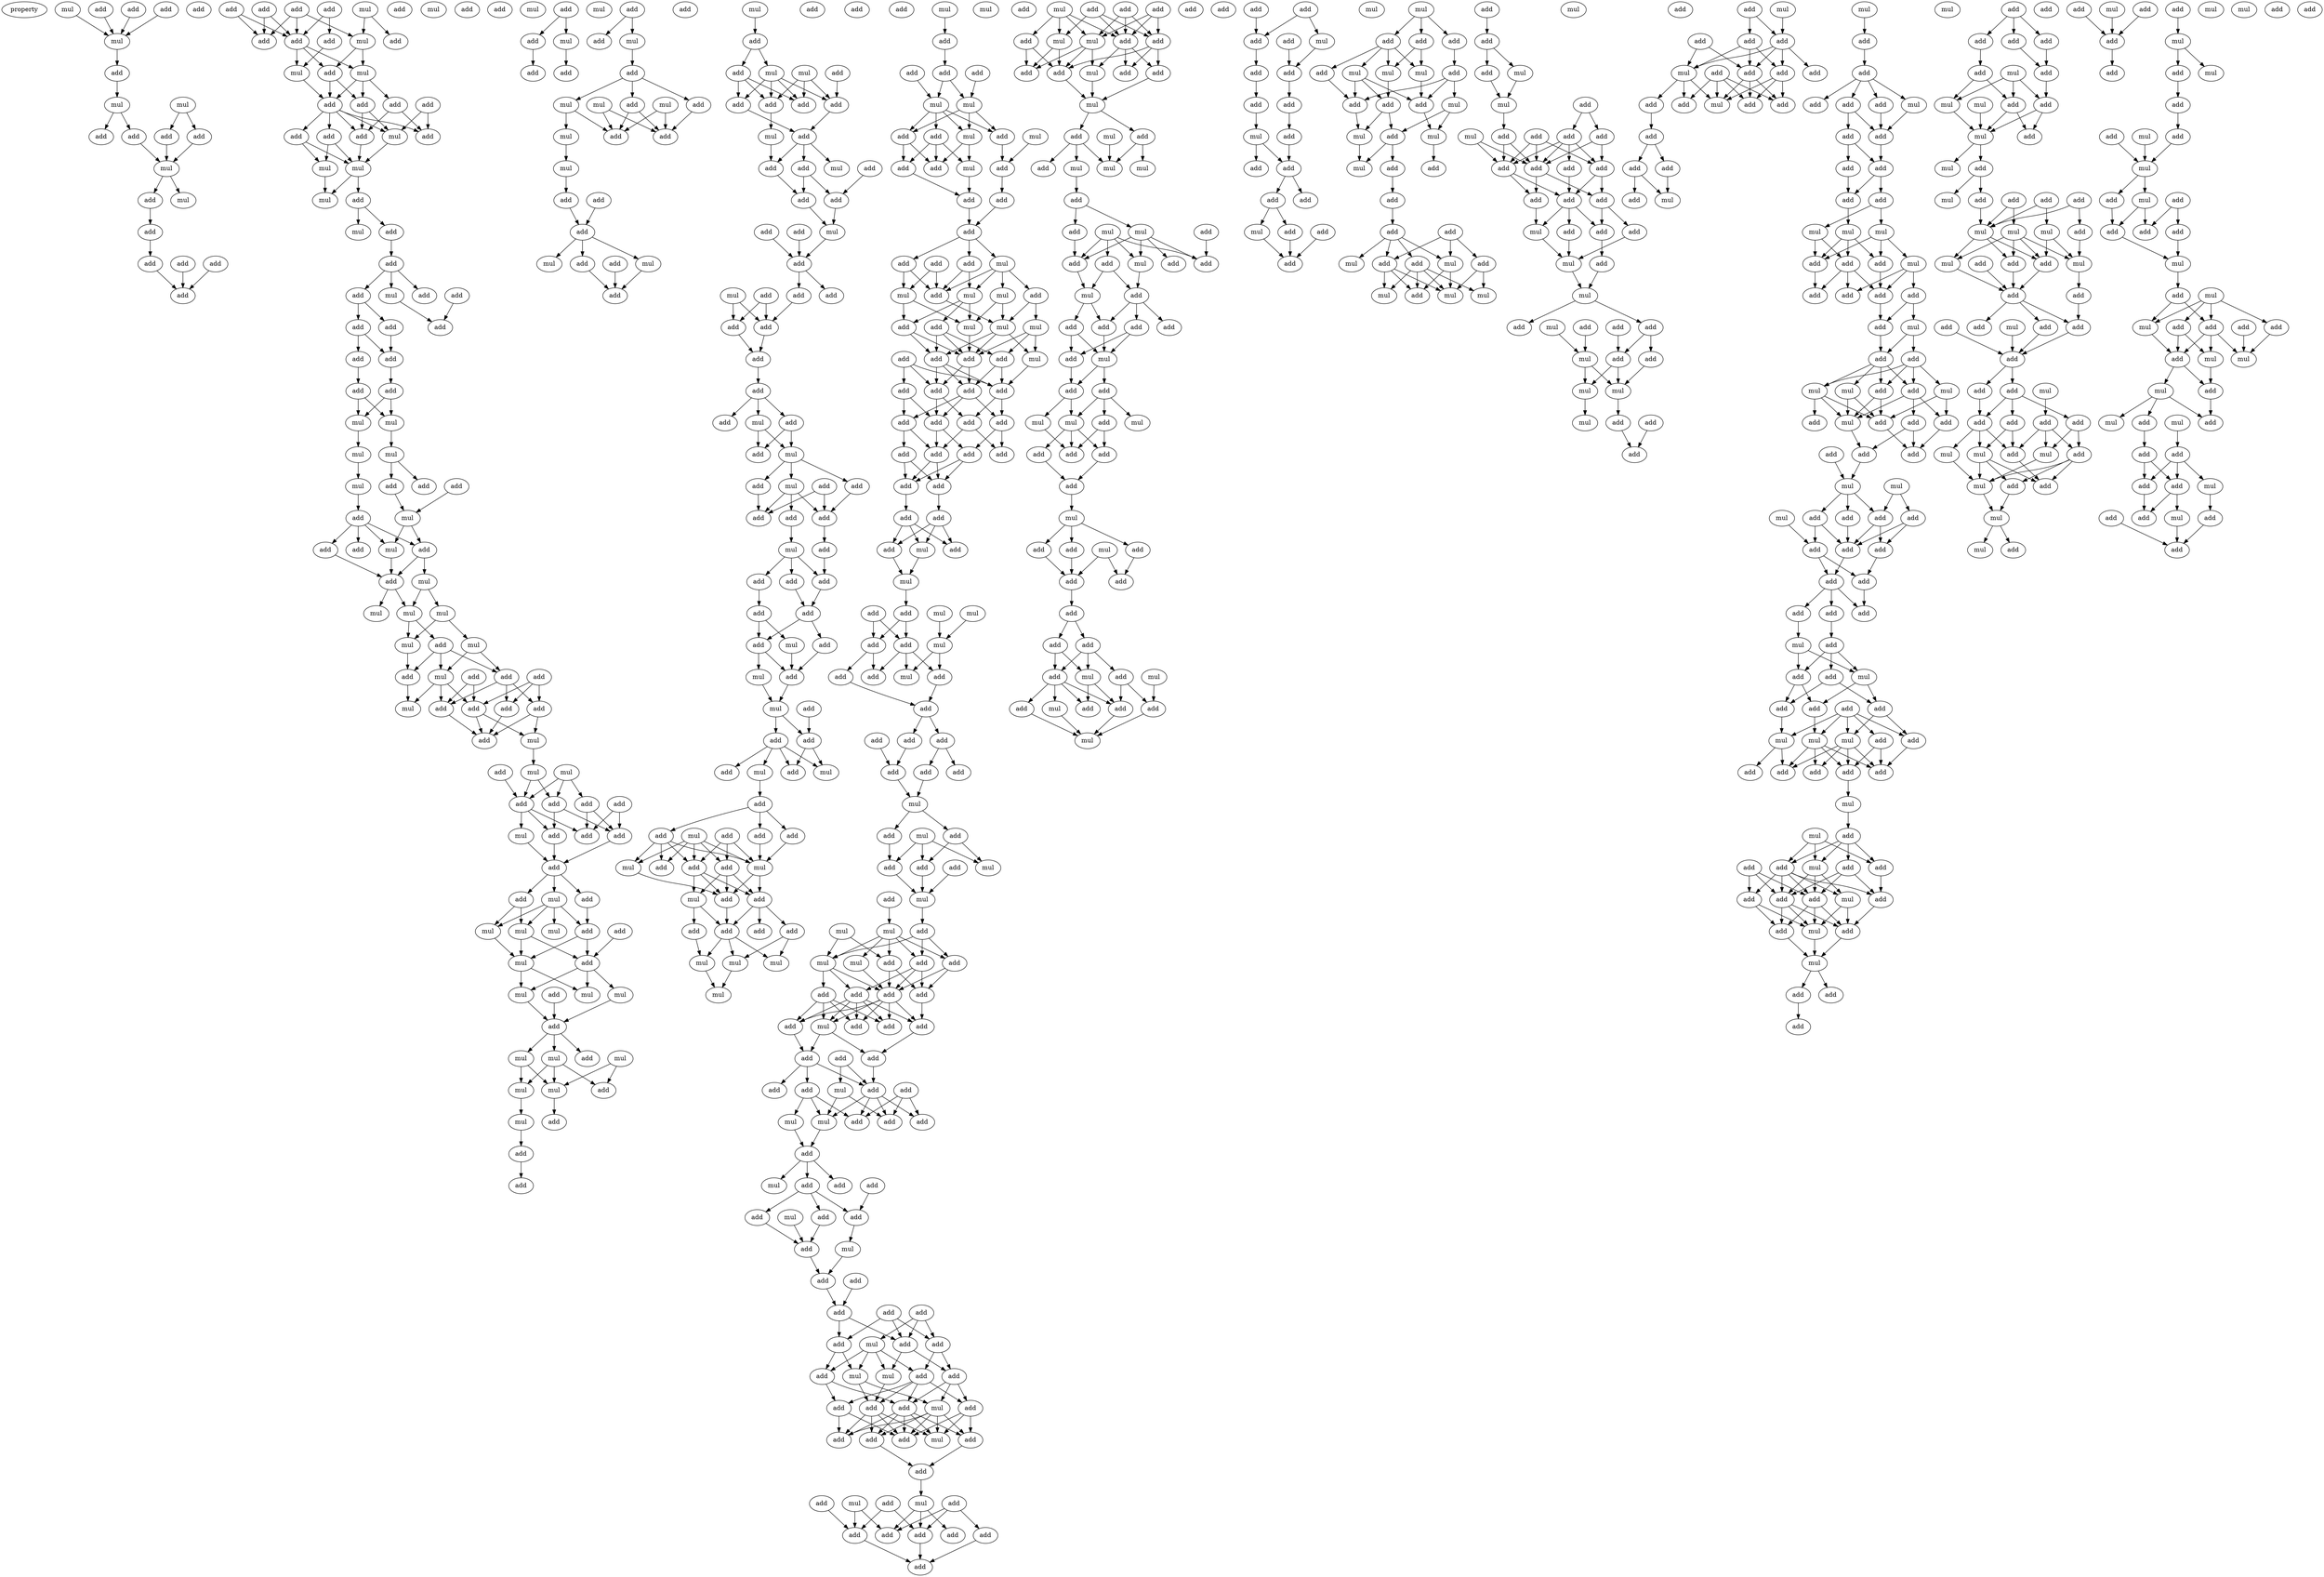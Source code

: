 digraph {
    node [fontcolor=black]
    property [mul=2,lf=1.2]
    0 [ label = mul ];
    1 [ label = add ];
    2 [ label = add ];
    3 [ label = add ];
    4 [ label = add ];
    5 [ label = mul ];
    6 [ label = add ];
    7 [ label = mul ];
    8 [ label = mul ];
    9 [ label = add ];
    10 [ label = add ];
    11 [ label = add ];
    12 [ label = add ];
    13 [ label = mul ];
    14 [ label = add ];
    15 [ label = mul ];
    16 [ label = add ];
    17 [ label = add ];
    18 [ label = add ];
    19 [ label = add ];
    20 [ label = add ];
    21 [ label = add ];
    22 [ label = add ];
    23 [ label = mul ];
    24 [ label = add ];
    25 [ label = add ];
    26 [ label = add ];
    27 [ label = add ];
    28 [ label = add ];
    29 [ label = mul ];
    30 [ label = add ];
    31 [ label = add ];
    32 [ label = mul ];
    33 [ label = mul ];
    34 [ label = add ];
    35 [ label = add ];
    36 [ label = add ];
    37 [ label = add ];
    38 [ label = add ];
    39 [ label = add ];
    40 [ label = add ];
    41 [ label = add ];
    42 [ label = mul ];
    43 [ label = mul ];
    44 [ label = mul ];
    45 [ label = add ];
    46 [ label = mul ];
    47 [ label = mul ];
    48 [ label = add ];
    49 [ label = add ];
    50 [ label = add ];
    51 [ label = add ];
    52 [ label = add ];
    53 [ label = add ];
    54 [ label = mul ];
    55 [ label = add ];
    56 [ label = add ];
    57 [ label = add ];
    58 [ label = mul ];
    59 [ label = add ];
    60 [ label = add ];
    61 [ label = add ];
    62 [ label = add ];
    63 [ label = mul ];
    64 [ label = mul ];
    65 [ label = add ];
    66 [ label = mul ];
    67 [ label = mul ];
    68 [ label = add ];
    69 [ label = mul ];
    70 [ label = add ];
    71 [ label = add ];
    72 [ label = mul ];
    73 [ label = add ];
    74 [ label = add ];
    75 [ label = mul ];
    76 [ label = add ];
    77 [ label = add ];
    78 [ label = mul ];
    79 [ label = add ];
    80 [ label = mul ];
    81 [ label = mul ];
    82 [ label = mul ];
    83 [ label = mul ];
    84 [ label = add ];
    85 [ label = mul ];
    86 [ label = mul ];
    87 [ label = add ];
    88 [ label = add ];
    89 [ label = add ];
    90 [ label = add ];
    91 [ label = add ];
    92 [ label = add ];
    93 [ label = add ];
    94 [ label = mul ];
    95 [ label = add ];
    96 [ label = add ];
    97 [ label = mul ];
    98 [ label = mul ];
    99 [ label = add ];
    100 [ label = mul ];
    101 [ label = add ];
    102 [ label = add ];
    103 [ label = add ];
    104 [ label = add ];
    105 [ label = add ];
    106 [ label = add ];
    107 [ label = mul ];
    108 [ label = add ];
    109 [ label = add ];
    110 [ label = mul ];
    111 [ label = add ];
    112 [ label = add ];
    113 [ label = add ];
    114 [ label = add ];
    115 [ label = mul ];
    116 [ label = mul ];
    117 [ label = mul ];
    118 [ label = add ];
    119 [ label = mul ];
    120 [ label = mul ];
    121 [ label = add ];
    122 [ label = mul ];
    123 [ label = mul ];
    124 [ label = add ];
    125 [ label = add ];
    126 [ label = mul ];
    127 [ label = add ];
    128 [ label = mul ];
    129 [ label = mul ];
    130 [ label = mul ];
    131 [ label = mul ];
    132 [ label = add ];
    133 [ label = mul ];
    134 [ label = add ];
    135 [ label = mul ];
    136 [ label = add ];
    137 [ label = add ];
    138 [ label = add ];
    139 [ label = add ];
    140 [ label = mul ];
    141 [ label = mul ];
    142 [ label = add ];
    143 [ label = add ];
    144 [ label = add ];
    145 [ label = add ];
    146 [ label = mul ];
    147 [ label = add ];
    148 [ label = mul ];
    149 [ label = mul ];
    150 [ label = add ];
    151 [ label = mul ];
    152 [ label = add ];
    153 [ label = mul ];
    154 [ label = add ];
    155 [ label = add ];
    156 [ label = mul ];
    157 [ label = add ];
    158 [ label = add ];
    159 [ label = add ];
    160 [ label = add ];
    161 [ label = mul ];
    162 [ label = add ];
    163 [ label = add ];
    164 [ label = mul ];
    165 [ label = add ];
    166 [ label = mul ];
    167 [ label = add ];
    168 [ label = mul ];
    169 [ label = add ];
    170 [ label = mul ];
    171 [ label = add ];
    172 [ label = add ];
    173 [ label = add ];
    174 [ label = add ];
    175 [ label = add ];
    176 [ label = add ];
    177 [ label = mul ];
    178 [ label = add ];
    179 [ label = mul ];
    180 [ label = add ];
    181 [ label = add ];
    182 [ label = add ];
    183 [ label = add ];
    184 [ label = add ];
    185 [ label = add ];
    186 [ label = add ];
    187 [ label = mul ];
    188 [ label = add ];
    189 [ label = add ];
    190 [ label = mul ];
    191 [ label = add ];
    192 [ label = add ];
    193 [ label = add ];
    194 [ label = add ];
    195 [ label = add ];
    196 [ label = add ];
    197 [ label = add ];
    198 [ label = mul ];
    199 [ label = add ];
    200 [ label = add ];
    201 [ label = mul ];
    202 [ label = add ];
    203 [ label = mul ];
    204 [ label = add ];
    205 [ label = add ];
    206 [ label = add ];
    207 [ label = add ];
    208 [ label = add ];
    209 [ label = mul ];
    210 [ label = add ];
    211 [ label = add ];
    212 [ label = add ];
    213 [ label = add ];
    214 [ label = add ];
    215 [ label = add ];
    216 [ label = add ];
    217 [ label = add ];
    218 [ label = mul ];
    219 [ label = add ];
    220 [ label = mul ];
    221 [ label = mul ];
    222 [ label = add ];
    223 [ label = add ];
    224 [ label = add ];
    225 [ label = add ];
    226 [ label = add ];
    227 [ label = mul ];
    228 [ label = add ];
    229 [ label = mul ];
    230 [ label = add ];
    231 [ label = add ];
    232 [ label = add ];
    233 [ label = add ];
    234 [ label = add ];
    235 [ label = mul ];
    236 [ label = add ];
    237 [ label = add ];
    238 [ label = add ];
    239 [ label = mul ];
    240 [ label = mul ];
    241 [ label = add ];
    242 [ label = add ];
    243 [ label = mul ];
    244 [ label = add ];
    245 [ label = add ];
    246 [ label = add ];
    247 [ label = add ];
    248 [ label = mul ];
    249 [ label = mul ];
    250 [ label = mul ];
    251 [ label = add ];
    252 [ label = mul ];
    253 [ label = mul ];
    254 [ label = mul ];
    255 [ label = add ];
    256 [ label = add ];
    257 [ label = add ];
    258 [ label = add ];
    259 [ label = mul ];
    260 [ label = mul ];
    261 [ label = mul ];
    262 [ label = add ];
    263 [ label = add ];
    264 [ label = add ];
    265 [ label = mul ];
    266 [ label = add ];
    267 [ label = add ];
    268 [ label = add ];
    269 [ label = mul ];
    270 [ label = add ];
    271 [ label = add ];
    272 [ label = add ];
    273 [ label = add ];
    274 [ label = add ];
    275 [ label = mul ];
    276 [ label = add ];
    277 [ label = mul ];
    278 [ label = mul ];
    279 [ label = add ];
    280 [ label = add ];
    281 [ label = mul ];
    282 [ label = mul ];
    283 [ label = add ];
    284 [ label = add ];
    285 [ label = mul ];
    286 [ label = mul ];
    287 [ label = mul ];
    288 [ label = add ];
    289 [ label = add ];
    290 [ label = add ];
    291 [ label = add ];
    292 [ label = add ];
    293 [ label = add ];
    294 [ label = add ];
    295 [ label = add ];
    296 [ label = add ];
    297 [ label = add ];
    298 [ label = add ];
    299 [ label = add ];
    300 [ label = add ];
    301 [ label = add ];
    302 [ label = add ];
    303 [ label = add ];
    304 [ label = add ];
    305 [ label = add ];
    306 [ label = add ];
    307 [ label = add ];
    308 [ label = add ];
    309 [ label = mul ];
    310 [ label = add ];
    311 [ label = mul ];
    312 [ label = add ];
    313 [ label = add ];
    314 [ label = mul ];
    315 [ label = mul ];
    316 [ label = add ];
    317 [ label = mul ];
    318 [ label = add ];
    319 [ label = mul ];
    320 [ label = add ];
    321 [ label = add ];
    322 [ label = add ];
    323 [ label = add ];
    324 [ label = add ];
    325 [ label = add ];
    326 [ label = add ];
    327 [ label = add ];
    328 [ label = add ];
    329 [ label = add ];
    330 [ label = add ];
    331 [ label = mul ];
    332 [ label = add ];
    333 [ label = mul ];
    334 [ label = add ];
    335 [ label = add ];
    336 [ label = add ];
    337 [ label = add ];
    338 [ label = mul ];
    339 [ label = mul ];
    340 [ label = add ];
    341 [ label = mul ];
    342 [ label = add ];
    343 [ label = mul ];
    344 [ label = mul ];
    345 [ label = add ];
    346 [ label = add ];
    347 [ label = mul ];
    348 [ label = add ];
    349 [ label = add ];
    350 [ label = add ];
    351 [ label = add ];
    352 [ label = add ];
    353 [ label = add ];
    354 [ label = add ];
    355 [ label = add ];
    356 [ label = add ];
    357 [ label = mul ];
    358 [ label = add ];
    359 [ label = add ];
    360 [ label = add ];
    361 [ label = add ];
    362 [ label = add ];
    363 [ label = mul ];
    364 [ label = add ];
    365 [ label = add ];
    366 [ label = mul ];
    367 [ label = mul ];
    368 [ label = add ];
    369 [ label = add ];
    370 [ label = add ];
    371 [ label = add ];
    372 [ label = add ];
    373 [ label = mul ];
    374 [ label = add ];
    375 [ label = add ];
    376 [ label = add ];
    377 [ label = add ];
    378 [ label = mul ];
    379 [ label = add ];
    380 [ label = add ];
    381 [ label = mul ];
    382 [ label = add ];
    383 [ label = add ];
    384 [ label = add ];
    385 [ label = add ];
    386 [ label = add ];
    387 [ label = add ];
    388 [ label = mul ];
    389 [ label = add ];
    390 [ label = add ];
    391 [ label = add ];
    392 [ label = mul ];
    393 [ label = add ];
    394 [ label = mul ];
    395 [ label = add ];
    396 [ label = add ];
    397 [ label = add ];
    398 [ label = mul ];
    399 [ label = add ];
    400 [ label = add ];
    401 [ label = add ];
    402 [ label = add ];
    403 [ label = add ];
    404 [ label = add ];
    405 [ label = mul ];
    406 [ label = add ];
    407 [ label = add ];
    408 [ label = mul ];
    409 [ label = mul ];
    410 [ label = add ];
    411 [ label = add ];
    412 [ label = add ];
    413 [ label = add ];
    414 [ label = add ];
    415 [ label = add ];
    416 [ label = add ];
    417 [ label = add ];
    418 [ label = add ];
    419 [ label = add ];
    420 [ label = mul ];
    421 [ label = add ];
    422 [ label = add ];
    423 [ label = mul ];
    424 [ label = add ];
    425 [ label = add ];
    426 [ label = mul ];
    427 [ label = add ];
    428 [ label = mul ];
    429 [ label = add ];
    430 [ label = add ];
    431 [ label = add ];
    432 [ label = mul ];
    433 [ label = add ];
    434 [ label = mul ];
    435 [ label = add ];
    436 [ label = mul ];
    437 [ label = mul ];
    438 [ label = add ];
    439 [ label = mul ];
    440 [ label = add ];
    441 [ label = add ];
    442 [ label = mul ];
    443 [ label = add ];
    444 [ label = mul ];
    445 [ label = add ];
    446 [ label = add ];
    447 [ label = add ];
    448 [ label = add ];
    449 [ label = add ];
    450 [ label = mul ];
    451 [ label = mul ];
    452 [ label = add ];
    453 [ label = add ];
    454 [ label = add ];
    455 [ label = add ];
    456 [ label = add ];
    457 [ label = mul ];
    458 [ label = add ];
    459 [ label = add ];
    460 [ label = add ];
    461 [ label = mul ];
    462 [ label = mul ];
    463 [ label = add ];
    464 [ label = mul ];
    465 [ label = add ];
    466 [ label = add ];
    467 [ label = add ];
    468 [ label = add ];
    469 [ label = mul ];
    470 [ label = mul ];
    471 [ label = add ];
    472 [ label = add ];
    473 [ label = add ];
    474 [ label = add ];
    475 [ label = add ];
    476 [ label = add ];
    477 [ label = add ];
    478 [ label = add ];
    479 [ label = add ];
    480 [ label = mul ];
    481 [ label = add ];
    482 [ label = mul ];
    483 [ label = add ];
    484 [ label = add ];
    485 [ label = add ];
    486 [ label = add ];
    487 [ label = add ];
    488 [ label = mul ];
    489 [ label = mul ];
    490 [ label = add ];
    491 [ label = add ];
    492 [ label = add ];
    493 [ label = mul ];
    494 [ label = add ];
    495 [ label = mul ];
    496 [ label = add ];
    497 [ label = add ];
    498 [ label = add ];
    499 [ label = add ];
    500 [ label = add ];
    501 [ label = mul ];
    502 [ label = add ];
    503 [ label = add ];
    504 [ label = add ];
    505 [ label = add ];
    506 [ label = mul ];
    507 [ label = add ];
    508 [ label = add ];
    509 [ label = add ];
    510 [ label = mul ];
    511 [ label = add ];
    512 [ label = add ];
    513 [ label = add ];
    514 [ label = mul ];
    515 [ label = add ];
    516 [ label = add ];
    517 [ label = mul ];
    518 [ label = mul ];
    519 [ label = add ];
    520 [ label = add ];
    521 [ label = mul ];
    522 [ label = add ];
    523 [ label = mul ];
    524 [ label = add ];
    525 [ label = mul ];
    526 [ label = add ];
    527 [ label = add ];
    528 [ label = mul ];
    529 [ label = add ];
    530 [ label = add ];
    531 [ label = add ];
    532 [ label = mul ];
    533 [ label = add ];
    534 [ label = add ];
    535 [ label = mul ];
    536 [ label = add ];
    537 [ label = mul ];
    538 [ label = add ];
    539 [ label = mul ];
    540 [ label = mul ];
    541 [ label = add ];
    542 [ label = add ];
    543 [ label = add ];
    544 [ label = mul ];
    545 [ label = add ];
    546 [ label = mul ];
    547 [ label = add ];
    548 [ label = mul ];
    549 [ label = add ];
    550 [ label = add ];
    551 [ label = add ];
    552 [ label = add ];
    553 [ label = add ];
    554 [ label = add ];
    555 [ label = add ];
    556 [ label = add ];
    557 [ label = add ];
    558 [ label = add ];
    559 [ label = mul ];
    560 [ label = mul ];
    561 [ label = add ];
    562 [ label = add ];
    563 [ label = add ];
    564 [ label = mul ];
    565 [ label = add ];
    566 [ label = mul ];
    567 [ label = mul ];
    568 [ label = add ];
    569 [ label = add ];
    570 [ label = add ];
    571 [ label = add ];
    572 [ label = add ];
    573 [ label = add ];
    574 [ label = mul ];
    575 [ label = add ];
    576 [ label = mul ];
    577 [ label = mul ];
    578 [ label = mul ];
    579 [ label = add ];
    580 [ label = add ];
    581 [ label = add ];
    582 [ label = mul ];
    583 [ label = add ];
    584 [ label = add ];
    585 [ label = add ];
    586 [ label = add ];
    587 [ label = add ];
    588 [ label = add ];
    589 [ label = mul ];
    590 [ label = add ];
    591 [ label = add ];
    592 [ label = mul ];
    593 [ label = add ];
    594 [ label = add ];
    595 [ label = add ];
    596 [ label = add ];
    597 [ label = add ];
    598 [ label = add ];
    599 [ label = add ];
    600 [ label = add ];
    601 [ label = mul ];
    602 [ label = mul ];
    603 [ label = mul ];
    604 [ label = add ];
    605 [ label = add ];
    606 [ label = add ];
    607 [ label = add ];
    608 [ label = add ];
    609 [ label = mul ];
    610 [ label = add ];
    611 [ label = add ];
    612 [ label = add ];
    613 [ label = add ];
    614 [ label = add ];
    615 [ label = add ];
    616 [ label = mul ];
    617 [ label = mul ];
    618 [ label = mul ];
    619 [ label = add ];
    620 [ label = mul ];
    621 [ label = add ];
    622 [ label = add ];
    623 [ label = add ];
    624 [ label = add ];
    625 [ label = add ];
    626 [ label = add ];
    627 [ label = add ];
    628 [ label = mul ];
    629 [ label = add ];
    630 [ label = add ];
    631 [ label = mul ];
    632 [ label = add ];
    633 [ label = mul ];
    634 [ label = mul ];
    635 [ label = add ];
    636 [ label = add ];
    637 [ label = mul ];
    638 [ label = add ];
    639 [ label = add ];
    640 [ label = add ];
    641 [ label = add ];
    642 [ label = add ];
    643 [ label = add ];
    644 [ label = mul ];
    645 [ label = mul ];
    646 [ label = add ];
    647 [ label = add ];
    648 [ label = mul ];
    649 [ label = add ];
    650 [ label = add ];
    651 [ label = add ];
    652 [ label = add ];
    653 [ label = add ];
    654 [ label = add ];
    655 [ label = add ];
    656 [ label = add ];
    657 [ label = add ];
    658 [ label = add ];
    659 [ label = mul ];
    660 [ label = add ];
    661 [ label = mul ];
    662 [ label = add ];
    663 [ label = add ];
    664 [ label = add ];
    665 [ label = add ];
    666 [ label = add ];
    667 [ label = add ];
    668 [ label = add ];
    669 [ label = add ];
    670 [ label = mul ];
    671 [ label = mul ];
    672 [ label = mul ];
    673 [ label = add ];
    674 [ label = add ];
    675 [ label = add ];
    676 [ label = add ];
    677 [ label = add ];
    678 [ label = mul ];
    679 [ label = mul ];
    680 [ label = add ];
    681 [ label = add ];
    682 [ label = add ];
    683 [ label = mul ];
    684 [ label = add ];
    685 [ label = add ];
    686 [ label = add ];
    687 [ label = add ];
    688 [ label = mul ];
    689 [ label = add ];
    690 [ label = add ];
    691 [ label = add ];
    692 [ label = mul ];
    693 [ label = add ];
    694 [ label = mul ];
    695 [ label = add ];
    696 [ label = add ];
    697 [ label = add ];
    698 [ label = add ];
    699 [ label = add ];
    700 [ label = add ];
    701 [ label = add ];
    702 [ label = add ];
    703 [ label = add ];
    704 [ label = mul ];
    705 [ label = add ];
    706 [ label = add ];
    707 [ label = mul ];
    708 [ label = mul ];
    709 [ label = mul ];
    710 [ label = add ];
    711 [ label = mul ];
    712 [ label = add ];
    713 [ label = mul ];
    714 [ label = add ];
    715 [ label = add ];
    716 [ label = add ];
    717 [ label = add ];
    718 [ label = mul ];
    719 [ label = mul ];
    720 [ label = add ];
    721 [ label = mul ];
    722 [ label = add ];
    723 [ label = mul ];
    724 [ label = mul ];
    725 [ label = add ];
    726 [ label = add ];
    727 [ label = add ];
    728 [ label = add ];
    729 [ label = add ];
    730 [ label = add ];
    731 [ label = add ];
    732 [ label = add ];
    733 [ label = mul ];
    734 [ label = add ];
    735 [ label = add ];
    736 [ label = add ];
    737 [ label = add ];
    738 [ label = mul ];
    739 [ label = add ];
    740 [ label = add ];
    741 [ label = add ];
    742 [ label = add ];
    743 [ label = mul ];
    744 [ label = add ];
    745 [ label = mul ];
    746 [ label = mul ];
    747 [ label = add ];
    748 [ label = add ];
    749 [ label = add ];
    750 [ label = mul ];
    751 [ label = mul ];
    752 [ label = mul ];
    753 [ label = add ];
    754 [ label = add ];
    755 [ label = mul ];
    756 [ label = add ];
    757 [ label = add ];
    758 [ label = add ];
    759 [ label = mul ];
    760 [ label = mul ];
    761 [ label = add ];
    762 [ label = mul ];
    763 [ label = add ];
    764 [ label = add ];
    765 [ label = mul ];
    766 [ label = add ];
    767 [ label = add ];
    768 [ label = mul ];
    769 [ label = add ];
    770 [ label = mul ];
    771 [ label = add ];
    772 [ label = mul ];
    773 [ label = add ];
    774 [ label = add ];
    775 [ label = add ];
    776 [ label = add ];
    777 [ label = mul ];
    778 [ label = add ];
    779 [ label = mul ];
    780 [ label = add ];
    781 [ label = mul ];
    782 [ label = add ];
    783 [ label = add ];
    784 [ label = add ];
    785 [ label = mul ];
    786 [ label = add ];
    787 [ label = mul ];
    788 [ label = add ];
    789 [ label = mul ];
    790 [ label = add ];
    791 [ label = mul ];
    792 [ label = mul ];
    793 [ label = add ];
    794 [ label = add ];
    795 [ label = add ];
    796 [ label = add ];
    797 [ label = mul ];
    798 [ label = add ];
    799 [ label = add ];
    800 [ label = add ];
    801 [ label = add ];
    802 [ label = add ];
    803 [ label = mul ];
    804 [ label = add ];
    0 -> 5 [ name = 0 ];
    1 -> 5 [ name = 1 ];
    2 -> 5 [ name = 2 ];
    4 -> 5 [ name = 3 ];
    5 -> 6 [ name = 4 ];
    6 -> 7 [ name = 5 ];
    7 -> 10 [ name = 6 ];
    7 -> 12 [ name = 7 ];
    8 -> 9 [ name = 8 ];
    8 -> 11 [ name = 9 ];
    9 -> 13 [ name = 10 ];
    11 -> 13 [ name = 11 ];
    12 -> 13 [ name = 12 ];
    13 -> 14 [ name = 13 ];
    13 -> 15 [ name = 14 ];
    14 -> 16 [ name = 15 ];
    16 -> 18 [ name = 16 ];
    17 -> 20 [ name = 17 ];
    18 -> 20 [ name = 18 ];
    19 -> 20 [ name = 19 ];
    21 -> 26 [ name = 20 ];
    21 -> 27 [ name = 21 ];
    22 -> 26 [ name = 22 ];
    22 -> 27 [ name = 23 ];
    22 -> 29 [ name = 24 ];
    23 -> 29 [ name = 25 ];
    23 -> 30 [ name = 26 ];
    24 -> 26 [ name = 27 ];
    24 -> 27 [ name = 28 ];
    25 -> 26 [ name = 29 ];
    25 -> 28 [ name = 30 ];
    26 -> 31 [ name = 31 ];
    26 -> 32 [ name = 32 ];
    26 -> 33 [ name = 33 ];
    28 -> 33 [ name = 34 ];
    29 -> 31 [ name = 35 ];
    29 -> 32 [ name = 36 ];
    31 -> 35 [ name = 37 ];
    31 -> 37 [ name = 38 ];
    32 -> 34 [ name = 39 ];
    32 -> 35 [ name = 40 ];
    32 -> 37 [ name = 41 ];
    33 -> 37 [ name = 42 ];
    34 -> 39 [ name = 43 ];
    34 -> 40 [ name = 44 ];
    35 -> 39 [ name = 45 ];
    35 -> 42 [ name = 46 ];
    36 -> 40 [ name = 47 ];
    36 -> 42 [ name = 48 ];
    37 -> 38 [ name = 49 ];
    37 -> 39 [ name = 50 ];
    37 -> 40 [ name = 51 ];
    37 -> 41 [ name = 52 ];
    37 -> 42 [ name = 53 ];
    38 -> 43 [ name = 54 ];
    38 -> 44 [ name = 55 ];
    39 -> 43 [ name = 56 ];
    41 -> 43 [ name = 57 ];
    41 -> 44 [ name = 58 ];
    42 -> 43 [ name = 59 ];
    43 -> 45 [ name = 60 ];
    43 -> 46 [ name = 61 ];
    44 -> 46 [ name = 62 ];
    45 -> 47 [ name = 63 ];
    45 -> 49 [ name = 64 ];
    49 -> 50 [ name = 65 ];
    50 -> 52 [ name = 66 ];
    50 -> 53 [ name = 67 ];
    50 -> 54 [ name = 68 ];
    51 -> 57 [ name = 69 ];
    52 -> 55 [ name = 70 ];
    52 -> 56 [ name = 71 ];
    54 -> 57 [ name = 72 ];
    55 -> 59 [ name = 73 ];
    55 -> 60 [ name = 74 ];
    56 -> 59 [ name = 75 ];
    59 -> 61 [ name = 76 ];
    60 -> 62 [ name = 77 ];
    61 -> 63 [ name = 78 ];
    61 -> 64 [ name = 79 ];
    62 -> 63 [ name = 80 ];
    62 -> 64 [ name = 81 ];
    63 -> 66 [ name = 82 ];
    64 -> 67 [ name = 83 ];
    66 -> 69 [ name = 84 ];
    67 -> 70 [ name = 85 ];
    67 -> 71 [ name = 86 ];
    68 -> 72 [ name = 87 ];
    69 -> 73 [ name = 88 ];
    70 -> 72 [ name = 89 ];
    72 -> 75 [ name = 90 ];
    72 -> 77 [ name = 91 ];
    73 -> 74 [ name = 92 ];
    73 -> 75 [ name = 93 ];
    73 -> 76 [ name = 94 ];
    73 -> 77 [ name = 95 ];
    74 -> 79 [ name = 96 ];
    75 -> 79 [ name = 97 ];
    77 -> 78 [ name = 98 ];
    77 -> 79 [ name = 99 ];
    78 -> 80 [ name = 100 ];
    78 -> 82 [ name = 101 ];
    79 -> 80 [ name = 102 ];
    79 -> 81 [ name = 103 ];
    80 -> 83 [ name = 104 ];
    80 -> 84 [ name = 105 ];
    82 -> 83 [ name = 106 ];
    82 -> 85 [ name = 107 ];
    83 -> 88 [ name = 108 ];
    84 -> 86 [ name = 109 ];
    84 -> 88 [ name = 110 ];
    84 -> 89 [ name = 111 ];
    85 -> 86 [ name = 112 ];
    85 -> 89 [ name = 113 ];
    86 -> 92 [ name = 114 ];
    86 -> 94 [ name = 115 ];
    86 -> 95 [ name = 116 ];
    87 -> 91 [ name = 117 ];
    87 -> 93 [ name = 118 ];
    87 -> 95 [ name = 119 ];
    88 -> 94 [ name = 120 ];
    89 -> 91 [ name = 121 ];
    89 -> 92 [ name = 122 ];
    89 -> 93 [ name = 123 ];
    90 -> 92 [ name = 124 ];
    90 -> 95 [ name = 125 ];
    91 -> 96 [ name = 126 ];
    91 -> 97 [ name = 127 ];
    92 -> 96 [ name = 128 ];
    93 -> 96 [ name = 129 ];
    95 -> 96 [ name = 130 ];
    95 -> 97 [ name = 131 ];
    97 -> 100 [ name = 132 ];
    98 -> 101 [ name = 133 ];
    98 -> 103 [ name = 134 ];
    98 -> 104 [ name = 135 ];
    99 -> 104 [ name = 136 ];
    100 -> 103 [ name = 137 ];
    100 -> 104 [ name = 138 ];
    101 -> 106 [ name = 139 ];
    101 -> 108 [ name = 140 ];
    102 -> 106 [ name = 141 ];
    102 -> 108 [ name = 142 ];
    103 -> 105 [ name = 143 ];
    103 -> 108 [ name = 144 ];
    104 -> 105 [ name = 145 ];
    104 -> 106 [ name = 146 ];
    104 -> 107 [ name = 147 ];
    105 -> 109 [ name = 148 ];
    107 -> 109 [ name = 149 ];
    108 -> 109 [ name = 150 ];
    109 -> 110 [ name = 151 ];
    109 -> 111 [ name = 152 ];
    109 -> 112 [ name = 153 ];
    110 -> 113 [ name = 154 ];
    110 -> 115 [ name = 155 ];
    110 -> 116 [ name = 156 ];
    110 -> 117 [ name = 157 ];
    111 -> 113 [ name = 158 ];
    112 -> 115 [ name = 159 ];
    112 -> 117 [ name = 160 ];
    113 -> 118 [ name = 161 ];
    113 -> 119 [ name = 162 ];
    114 -> 118 [ name = 163 ];
    115 -> 119 [ name = 164 ];
    117 -> 118 [ name = 165 ];
    117 -> 119 [ name = 166 ];
    118 -> 120 [ name = 167 ];
    118 -> 122 [ name = 168 ];
    118 -> 123 [ name = 169 ];
    119 -> 120 [ name = 170 ];
    119 -> 123 [ name = 171 ];
    120 -> 125 [ name = 172 ];
    122 -> 125 [ name = 173 ];
    124 -> 125 [ name = 174 ];
    125 -> 126 [ name = 175 ];
    125 -> 127 [ name = 176 ];
    125 -> 128 [ name = 177 ];
    126 -> 130 [ name = 178 ];
    126 -> 131 [ name = 179 ];
    128 -> 130 [ name = 180 ];
    128 -> 131 [ name = 181 ];
    128 -> 132 [ name = 182 ];
    129 -> 130 [ name = 183 ];
    129 -> 132 [ name = 184 ];
    130 -> 134 [ name = 185 ];
    131 -> 133 [ name = 186 ];
    133 -> 136 [ name = 187 ];
    136 -> 138 [ name = 188 ];
    137 -> 139 [ name = 189 ];
    137 -> 140 [ name = 190 ];
    139 -> 144 [ name = 191 ];
    140 -> 143 [ name = 192 ];
    142 -> 145 [ name = 193 ];
    142 -> 146 [ name = 194 ];
    146 -> 147 [ name = 195 ];
    147 -> 150 [ name = 196 ];
    147 -> 151 [ name = 197 ];
    147 -> 152 [ name = 198 ];
    148 -> 154 [ name = 199 ];
    148 -> 155 [ name = 200 ];
    149 -> 154 [ name = 201 ];
    149 -> 155 [ name = 202 ];
    150 -> 154 [ name = 203 ];
    151 -> 153 [ name = 204 ];
    151 -> 155 [ name = 205 ];
    152 -> 154 [ name = 206 ];
    152 -> 155 [ name = 207 ];
    153 -> 156 [ name = 208 ];
    156 -> 157 [ name = 209 ];
    157 -> 159 [ name = 210 ];
    158 -> 159 [ name = 211 ];
    159 -> 161 [ name = 212 ];
    159 -> 163 [ name = 213 ];
    159 -> 164 [ name = 214 ];
    161 -> 165 [ name = 215 ];
    162 -> 165 [ name = 216 ];
    163 -> 165 [ name = 217 ];
    166 -> 167 [ name = 218 ];
    167 -> 168 [ name = 219 ];
    167 -> 171 [ name = 220 ];
    168 -> 172 [ name = 221 ];
    168 -> 173 [ name = 222 ];
    168 -> 174 [ name = 223 ];
    168 -> 175 [ name = 224 ];
    169 -> 175 [ name = 225 ];
    170 -> 172 [ name = 226 ];
    170 -> 174 [ name = 227 ];
    170 -> 175 [ name = 228 ];
    171 -> 172 [ name = 229 ];
    171 -> 173 [ name = 230 ];
    171 -> 174 [ name = 231 ];
    173 -> 176 [ name = 232 ];
    174 -> 177 [ name = 233 ];
    175 -> 176 [ name = 234 ];
    176 -> 178 [ name = 235 ];
    176 -> 179 [ name = 236 ];
    176 -> 180 [ name = 237 ];
    177 -> 180 [ name = 238 ];
    178 -> 182 [ name = 239 ];
    178 -> 183 [ name = 240 ];
    180 -> 182 [ name = 241 ];
    181 -> 183 [ name = 242 ];
    182 -> 187 [ name = 243 ];
    183 -> 187 [ name = 244 ];
    184 -> 188 [ name = 245 ];
    185 -> 188 [ name = 246 ];
    187 -> 188 [ name = 247 ];
    188 -> 189 [ name = 248 ];
    188 -> 192 [ name = 249 ];
    189 -> 194 [ name = 250 ];
    190 -> 193 [ name = 251 ];
    190 -> 194 [ name = 252 ];
    191 -> 193 [ name = 253 ];
    191 -> 194 [ name = 254 ];
    193 -> 195 [ name = 255 ];
    194 -> 195 [ name = 256 ];
    195 -> 196 [ name = 257 ];
    196 -> 197 [ name = 258 ];
    196 -> 198 [ name = 259 ];
    196 -> 199 [ name = 260 ];
    198 -> 200 [ name = 261 ];
    198 -> 201 [ name = 262 ];
    199 -> 200 [ name = 263 ];
    199 -> 201 [ name = 264 ];
    201 -> 202 [ name = 265 ];
    201 -> 203 [ name = 266 ];
    201 -> 205 [ name = 267 ];
    202 -> 206 [ name = 268 ];
    203 -> 206 [ name = 269 ];
    203 -> 207 [ name = 270 ];
    203 -> 208 [ name = 271 ];
    204 -> 206 [ name = 272 ];
    204 -> 207 [ name = 273 ];
    205 -> 207 [ name = 274 ];
    206 -> 210 [ name = 275 ];
    208 -> 209 [ name = 276 ];
    209 -> 211 [ name = 277 ];
    209 -> 212 [ name = 278 ];
    209 -> 213 [ name = 279 ];
    210 -> 212 [ name = 280 ];
    211 -> 214 [ name = 281 ];
    212 -> 214 [ name = 282 ];
    213 -> 215 [ name = 283 ];
    214 -> 216 [ name = 284 ];
    214 -> 217 [ name = 285 ];
    215 -> 216 [ name = 286 ];
    215 -> 218 [ name = 287 ];
    216 -> 219 [ name = 288 ];
    216 -> 220 [ name = 289 ];
    217 -> 219 [ name = 290 ];
    218 -> 219 [ name = 291 ];
    219 -> 221 [ name = 292 ];
    220 -> 221 [ name = 293 ];
    221 -> 224 [ name = 294 ];
    221 -> 225 [ name = 295 ];
    223 -> 225 [ name = 296 ];
    224 -> 226 [ name = 297 ];
    224 -> 227 [ name = 298 ];
    224 -> 228 [ name = 299 ];
    224 -> 229 [ name = 300 ];
    225 -> 228 [ name = 301 ];
    225 -> 229 [ name = 302 ];
    227 -> 230 [ name = 303 ];
    230 -> 231 [ name = 304 ];
    230 -> 232 [ name = 305 ];
    230 -> 234 [ name = 306 ];
    231 -> 239 [ name = 307 ];
    232 -> 239 [ name = 308 ];
    233 -> 236 [ name = 309 ];
    233 -> 238 [ name = 310 ];
    233 -> 239 [ name = 311 ];
    234 -> 236 [ name = 312 ];
    234 -> 237 [ name = 313 ];
    234 -> 239 [ name = 314 ];
    234 -> 240 [ name = 315 ];
    235 -> 236 [ name = 316 ];
    235 -> 237 [ name = 317 ];
    235 -> 238 [ name = 318 ];
    235 -> 239 [ name = 319 ];
    235 -> 240 [ name = 320 ];
    236 -> 241 [ name = 321 ];
    236 -> 242 [ name = 322 ];
    236 -> 243 [ name = 323 ];
    238 -> 241 [ name = 324 ];
    238 -> 242 [ name = 325 ];
    238 -> 243 [ name = 326 ];
    239 -> 241 [ name = 327 ];
    239 -> 242 [ name = 328 ];
    240 -> 241 [ name = 329 ];
    241 -> 247 [ name = 330 ];
    242 -> 245 [ name = 331 ];
    242 -> 246 [ name = 332 ];
    242 -> 247 [ name = 333 ];
    243 -> 244 [ name = 334 ];
    243 -> 247 [ name = 335 ];
    244 -> 249 [ name = 336 ];
    245 -> 248 [ name = 337 ];
    245 -> 250 [ name = 338 ];
    247 -> 248 [ name = 339 ];
    247 -> 249 [ name = 340 ];
    247 -> 250 [ name = 341 ];
    249 -> 252 [ name = 342 ];
    250 -> 252 [ name = 343 ];
    253 -> 255 [ name = 344 ];
    255 -> 258 [ name = 345 ];
    256 -> 259 [ name = 346 ];
    257 -> 260 [ name = 347 ];
    258 -> 259 [ name = 348 ];
    258 -> 260 [ name = 349 ];
    259 -> 263 [ name = 350 ];
    259 -> 264 [ name = 351 ];
    259 -> 265 [ name = 352 ];
    260 -> 262 [ name = 353 ];
    260 -> 263 [ name = 354 ];
    260 -> 264 [ name = 355 ];
    260 -> 265 [ name = 356 ];
    261 -> 267 [ name = 357 ];
    262 -> 266 [ name = 358 ];
    262 -> 268 [ name = 359 ];
    262 -> 269 [ name = 360 ];
    263 -> 266 [ name = 361 ];
    263 -> 268 [ name = 362 ];
    264 -> 267 [ name = 363 ];
    265 -> 266 [ name = 364 ];
    265 -> 269 [ name = 365 ];
    267 -> 271 [ name = 366 ];
    268 -> 270 [ name = 367 ];
    269 -> 270 [ name = 368 ];
    270 -> 272 [ name = 369 ];
    271 -> 272 [ name = 370 ];
    272 -> 273 [ name = 371 ];
    272 -> 275 [ name = 372 ];
    272 -> 276 [ name = 373 ];
    273 -> 279 [ name = 374 ];
    273 -> 281 [ name = 375 ];
    274 -> 277 [ name = 376 ];
    274 -> 279 [ name = 377 ];
    275 -> 278 [ name = 378 ];
    275 -> 279 [ name = 379 ];
    275 -> 280 [ name = 380 ];
    275 -> 281 [ name = 381 ];
    276 -> 277 [ name = 382 ];
    276 -> 279 [ name = 383 ];
    277 -> 284 [ name = 384 ];
    277 -> 286 [ name = 385 ];
    278 -> 282 [ name = 386 ];
    278 -> 286 [ name = 387 ];
    279 -> 282 [ name = 388 ];
    280 -> 282 [ name = 389 ];
    280 -> 285 [ name = 390 ];
    281 -> 283 [ name = 391 ];
    281 -> 284 [ name = 392 ];
    281 -> 286 [ name = 393 ];
    282 -> 287 [ name = 394 ];
    282 -> 289 [ name = 395 ];
    282 -> 291 [ name = 396 ];
    283 -> 288 [ name = 397 ];
    283 -> 289 [ name = 398 ];
    283 -> 291 [ name = 399 ];
    284 -> 289 [ name = 400 ];
    284 -> 291 [ name = 401 ];
    285 -> 287 [ name = 402 ];
    285 -> 288 [ name = 403 ];
    285 -> 289 [ name = 404 ];
    286 -> 289 [ name = 405 ];
    287 -> 293 [ name = 406 ];
    288 -> 292 [ name = 407 ];
    288 -> 293 [ name = 408 ];
    289 -> 292 [ name = 409 ];
    289 -> 294 [ name = 410 ];
    290 -> 293 [ name = 411 ];
    290 -> 294 [ name = 412 ];
    290 -> 295 [ name = 413 ];
    291 -> 292 [ name = 414 ];
    291 -> 293 [ name = 415 ];
    291 -> 294 [ name = 416 ];
    292 -> 296 [ name = 417 ];
    292 -> 298 [ name = 418 ];
    292 -> 299 [ name = 419 ];
    293 -> 297 [ name = 420 ];
    293 -> 299 [ name = 421 ];
    294 -> 297 [ name = 422 ];
    294 -> 298 [ name = 423 ];
    295 -> 296 [ name = 424 ];
    295 -> 298 [ name = 425 ];
    296 -> 301 [ name = 426 ];
    296 -> 303 [ name = 427 ];
    297 -> 301 [ name = 428 ];
    297 -> 302 [ name = 429 ];
    298 -> 300 [ name = 430 ];
    298 -> 301 [ name = 431 ];
    299 -> 300 [ name = 432 ];
    299 -> 302 [ name = 433 ];
    300 -> 304 [ name = 434 ];
    300 -> 305 [ name = 435 ];
    301 -> 304 [ name = 436 ];
    301 -> 305 [ name = 437 ];
    303 -> 304 [ name = 438 ];
    303 -> 305 [ name = 439 ];
    304 -> 307 [ name = 440 ];
    305 -> 306 [ name = 441 ];
    306 -> 308 [ name = 442 ];
    306 -> 309 [ name = 443 ];
    306 -> 310 [ name = 444 ];
    307 -> 308 [ name = 445 ];
    307 -> 309 [ name = 446 ];
    307 -> 310 [ name = 447 ];
    309 -> 311 [ name = 448 ];
    310 -> 311 [ name = 449 ];
    311 -> 312 [ name = 450 ];
    312 -> 316 [ name = 451 ];
    312 -> 318 [ name = 452 ];
    313 -> 316 [ name = 453 ];
    313 -> 318 [ name = 454 ];
    314 -> 317 [ name = 455 ];
    315 -> 317 [ name = 456 ];
    316 -> 321 [ name = 457 ];
    316 -> 322 [ name = 458 ];
    317 -> 319 [ name = 459 ];
    317 -> 323 [ name = 460 ];
    318 -> 319 [ name = 461 ];
    318 -> 322 [ name = 462 ];
    318 -> 323 [ name = 463 ];
    321 -> 324 [ name = 464 ];
    323 -> 324 [ name = 465 ];
    324 -> 326 [ name = 466 ];
    324 -> 327 [ name = 467 ];
    325 -> 328 [ name = 468 ];
    326 -> 328 [ name = 469 ];
    327 -> 329 [ name = 470 ];
    327 -> 330 [ name = 471 ];
    328 -> 331 [ name = 472 ];
    329 -> 331 [ name = 473 ];
    331 -> 332 [ name = 474 ];
    331 -> 334 [ name = 475 ];
    332 -> 337 [ name = 476 ];
    333 -> 336 [ name = 477 ];
    333 -> 337 [ name = 478 ];
    333 -> 338 [ name = 479 ];
    334 -> 336 [ name = 480 ];
    334 -> 338 [ name = 481 ];
    335 -> 339 [ name = 482 ];
    336 -> 339 [ name = 483 ];
    337 -> 339 [ name = 484 ];
    339 -> 342 [ name = 485 ];
    340 -> 343 [ name = 486 ];
    341 -> 344 [ name = 487 ];
    341 -> 346 [ name = 488 ];
    342 -> 344 [ name = 489 ];
    342 -> 345 [ name = 490 ];
    342 -> 348 [ name = 491 ];
    343 -> 344 [ name = 492 ];
    343 -> 345 [ name = 493 ];
    343 -> 346 [ name = 494 ];
    343 -> 347 [ name = 495 ];
    343 -> 348 [ name = 496 ];
    344 -> 350 [ name = 497 ];
    344 -> 351 [ name = 498 ];
    344 -> 352 [ name = 499 ];
    345 -> 349 [ name = 500 ];
    345 -> 352 [ name = 501 ];
    346 -> 349 [ name = 502 ];
    346 -> 352 [ name = 503 ];
    347 -> 352 [ name = 504 ];
    348 -> 349 [ name = 505 ];
    348 -> 350 [ name = 506 ];
    348 -> 352 [ name = 507 ];
    349 -> 354 [ name = 508 ];
    350 -> 353 [ name = 509 ];
    350 -> 354 [ name = 510 ];
    350 -> 355 [ name = 511 ];
    350 -> 356 [ name = 512 ];
    350 -> 357 [ name = 513 ];
    351 -> 353 [ name = 514 ];
    351 -> 355 [ name = 515 ];
    351 -> 356 [ name = 516 ];
    351 -> 357 [ name = 517 ];
    352 -> 353 [ name = 518 ];
    352 -> 354 [ name = 519 ];
    352 -> 355 [ name = 520 ];
    352 -> 356 [ name = 521 ];
    352 -> 357 [ name = 522 ];
    353 -> 359 [ name = 523 ];
    354 -> 360 [ name = 524 ];
    357 -> 359 [ name = 525 ];
    357 -> 360 [ name = 526 ];
    358 -> 362 [ name = 527 ];
    358 -> 363 [ name = 528 ];
    359 -> 361 [ name = 529 ];
    359 -> 362 [ name = 530 ];
    359 -> 364 [ name = 531 ];
    360 -> 362 [ name = 532 ];
    361 -> 366 [ name = 533 ];
    361 -> 367 [ name = 534 ];
    361 -> 370 [ name = 535 ];
    362 -> 367 [ name = 536 ];
    362 -> 368 [ name = 537 ];
    362 -> 369 [ name = 538 ];
    362 -> 370 [ name = 539 ];
    363 -> 367 [ name = 540 ];
    363 -> 369 [ name = 541 ];
    365 -> 368 [ name = 542 ];
    365 -> 369 [ name = 543 ];
    365 -> 370 [ name = 544 ];
    366 -> 371 [ name = 545 ];
    367 -> 371 [ name = 546 ];
    371 -> 372 [ name = 547 ];
    371 -> 373 [ name = 548 ];
    371 -> 375 [ name = 549 ];
    374 -> 379 [ name = 550 ];
    375 -> 376 [ name = 551 ];
    375 -> 377 [ name = 552 ];
    375 -> 379 [ name = 553 ];
    376 -> 380 [ name = 554 ];
    377 -> 380 [ name = 555 ];
    378 -> 380 [ name = 556 ];
    379 -> 381 [ name = 557 ];
    380 -> 382 [ name = 558 ];
    381 -> 382 [ name = 559 ];
    382 -> 386 [ name = 560 ];
    383 -> 386 [ name = 561 ];
    384 -> 387 [ name = 562 ];
    384 -> 388 [ name = 563 ];
    384 -> 389 [ name = 564 ];
    385 -> 387 [ name = 565 ];
    385 -> 389 [ name = 566 ];
    385 -> 390 [ name = 567 ];
    386 -> 387 [ name = 568 ];
    386 -> 390 [ name = 569 ];
    387 -> 393 [ name = 570 ];
    387 -> 394 [ name = 571 ];
    388 -> 391 [ name = 572 ];
    388 -> 392 [ name = 573 ];
    388 -> 394 [ name = 574 ];
    388 -> 395 [ name = 575 ];
    389 -> 393 [ name = 576 ];
    389 -> 395 [ name = 577 ];
    390 -> 391 [ name = 578 ];
    390 -> 392 [ name = 579 ];
    391 -> 396 [ name = 580 ];
    391 -> 400 [ name = 581 ];
    392 -> 397 [ name = 582 ];
    392 -> 398 [ name = 583 ];
    393 -> 398 [ name = 584 ];
    393 -> 399 [ name = 585 ];
    393 -> 400 [ name = 586 ];
    394 -> 397 [ name = 587 ];
    395 -> 396 [ name = 588 ];
    395 -> 397 [ name = 589 ];
    395 -> 399 [ name = 590 ];
    395 -> 400 [ name = 591 ];
    396 -> 402 [ name = 592 ];
    396 -> 404 [ name = 593 ];
    397 -> 402 [ name = 594 ];
    397 -> 403 [ name = 595 ];
    397 -> 404 [ name = 596 ];
    397 -> 405 [ name = 597 ];
    398 -> 401 [ name = 598 ];
    398 -> 402 [ name = 599 ];
    398 -> 403 [ name = 600 ];
    398 -> 404 [ name = 601 ];
    398 -> 405 [ name = 602 ];
    399 -> 401 [ name = 603 ];
    399 -> 404 [ name = 604 ];
    399 -> 405 [ name = 605 ];
    400 -> 401 [ name = 606 ];
    400 -> 402 [ name = 607 ];
    400 -> 403 [ name = 608 ];
    400 -> 404 [ name = 609 ];
    400 -> 405 [ name = 610 ];
    401 -> 406 [ name = 611 ];
    403 -> 406 [ name = 612 ];
    406 -> 409 [ name = 613 ];
    407 -> 412 [ name = 614 ];
    407 -> 414 [ name = 615 ];
    407 -> 416 [ name = 616 ];
    408 -> 414 [ name = 617 ];
    408 -> 415 [ name = 618 ];
    409 -> 413 [ name = 619 ];
    409 -> 414 [ name = 620 ];
    409 -> 416 [ name = 621 ];
    410 -> 415 [ name = 622 ];
    410 -> 416 [ name = 623 ];
    411 -> 415 [ name = 624 ];
    412 -> 417 [ name = 625 ];
    415 -> 417 [ name = 626 ];
    416 -> 417 [ name = 627 ];
    418 -> 422 [ name = 628 ];
    418 -> 425 [ name = 629 ];
    418 -> 426 [ name = 630 ];
    419 -> 422 [ name = 631 ];
    419 -> 423 [ name = 632 ];
    419 -> 425 [ name = 633 ];
    420 -> 422 [ name = 634 ];
    420 -> 423 [ name = 635 ];
    420 -> 424 [ name = 636 ];
    420 -> 426 [ name = 637 ];
    421 -> 422 [ name = 638 ];
    421 -> 425 [ name = 639 ];
    421 -> 426 [ name = 640 ];
    422 -> 427 [ name = 641 ];
    422 -> 428 [ name = 642 ];
    422 -> 429 [ name = 643 ];
    423 -> 430 [ name = 644 ];
    423 -> 431 [ name = 645 ];
    424 -> 430 [ name = 646 ];
    424 -> 431 [ name = 647 ];
    425 -> 427 [ name = 648 ];
    425 -> 429 [ name = 649 ];
    425 -> 431 [ name = 650 ];
    426 -> 428 [ name = 651 ];
    426 -> 430 [ name = 652 ];
    426 -> 431 [ name = 653 ];
    427 -> 432 [ name = 654 ];
    428 -> 432 [ name = 655 ];
    431 -> 432 [ name = 656 ];
    432 -> 433 [ name = 657 ];
    432 -> 435 [ name = 658 ];
    433 -> 436 [ name = 659 ];
    433 -> 437 [ name = 660 ];
    434 -> 437 [ name = 661 ];
    435 -> 437 [ name = 662 ];
    435 -> 438 [ name = 663 ];
    435 -> 439 [ name = 664 ];
    439 -> 440 [ name = 665 ];
    440 -> 442 [ name = 666 ];
    440 -> 443 [ name = 667 ];
    442 -> 447 [ name = 668 ];
    442 -> 448 [ name = 669 ];
    442 -> 449 [ name = 670 ];
    442 -> 450 [ name = 671 ];
    443 -> 447 [ name = 672 ];
    444 -> 446 [ name = 673 ];
    444 -> 447 [ name = 674 ];
    444 -> 449 [ name = 675 ];
    444 -> 450 [ name = 676 ];
    445 -> 449 [ name = 677 ];
    446 -> 451 [ name = 678 ];
    446 -> 452 [ name = 679 ];
    447 -> 451 [ name = 680 ];
    450 -> 452 [ name = 681 ];
    451 -> 455 [ name = 682 ];
    451 -> 456 [ name = 683 ];
    452 -> 453 [ name = 684 ];
    452 -> 454 [ name = 685 ];
    452 -> 456 [ name = 686 ];
    453 -> 457 [ name = 687 ];
    453 -> 458 [ name = 688 ];
    455 -> 457 [ name = 689 ];
    455 -> 458 [ name = 690 ];
    456 -> 457 [ name = 691 ];
    457 -> 459 [ name = 692 ];
    457 -> 460 [ name = 693 ];
    458 -> 460 [ name = 694 ];
    459 -> 461 [ name = 695 ];
    459 -> 463 [ name = 696 ];
    459 -> 464 [ name = 697 ];
    460 -> 462 [ name = 698 ];
    460 -> 464 [ name = 699 ];
    462 -> 466 [ name = 700 ];
    463 -> 466 [ name = 701 ];
    463 -> 467 [ name = 702 ];
    464 -> 465 [ name = 703 ];
    464 -> 466 [ name = 704 ];
    464 -> 467 [ name = 705 ];
    465 -> 468 [ name = 706 ];
    467 -> 468 [ name = 707 ];
    468 -> 469 [ name = 708 ];
    469 -> 472 [ name = 709 ];
    469 -> 473 [ name = 710 ];
    469 -> 474 [ name = 711 ];
    470 -> 475 [ name = 712 ];
    470 -> 476 [ name = 713 ];
    472 -> 475 [ name = 714 ];
    473 -> 476 [ name = 715 ];
    474 -> 476 [ name = 716 ];
    476 -> 477 [ name = 717 ];
    477 -> 478 [ name = 718 ];
    477 -> 479 [ name = 719 ];
    478 -> 480 [ name = 720 ];
    478 -> 481 [ name = 721 ];
    479 -> 480 [ name = 722 ];
    479 -> 481 [ name = 723 ];
    479 -> 483 [ name = 724 ];
    480 -> 486 [ name = 725 ];
    480 -> 487 [ name = 726 ];
    481 -> 484 [ name = 727 ];
    481 -> 486 [ name = 728 ];
    481 -> 487 [ name = 729 ];
    481 -> 488 [ name = 730 ];
    482 -> 485 [ name = 731 ];
    483 -> 485 [ name = 732 ];
    483 -> 487 [ name = 733 ];
    484 -> 489 [ name = 734 ];
    485 -> 489 [ name = 735 ];
    487 -> 489 [ name = 736 ];
    488 -> 489 [ name = 737 ];
    490 -> 494 [ name = 738 ];
    491 -> 493 [ name = 739 ];
    491 -> 494 [ name = 740 ];
    492 -> 497 [ name = 741 ];
    493 -> 497 [ name = 742 ];
    494 -> 496 [ name = 743 ];
    496 -> 499 [ name = 744 ];
    497 -> 498 [ name = 745 ];
    498 -> 500 [ name = 746 ];
    499 -> 501 [ name = 747 ];
    500 -> 502 [ name = 748 ];
    501 -> 502 [ name = 749 ];
    501 -> 503 [ name = 750 ];
    502 -> 504 [ name = 751 ];
    502 -> 505 [ name = 752 ];
    504 -> 506 [ name = 753 ];
    504 -> 507 [ name = 754 ];
    506 -> 509 [ name = 755 ];
    507 -> 509 [ name = 756 ];
    508 -> 509 [ name = 757 ];
    510 -> 511 [ name = 758 ];
    510 -> 512 [ name = 759 ];
    510 -> 513 [ name = 760 ];
    511 -> 515 [ name = 761 ];
    512 -> 514 [ name = 762 ];
    512 -> 516 [ name = 763 ];
    512 -> 517 [ name = 764 ];
    512 -> 518 [ name = 765 ];
    513 -> 517 [ name = 766 ];
    513 -> 518 [ name = 767 ];
    514 -> 519 [ name = 768 ];
    514 -> 520 [ name = 769 ];
    514 -> 522 [ name = 770 ];
    515 -> 519 [ name = 771 ];
    515 -> 521 [ name = 772 ];
    515 -> 522 [ name = 773 ];
    516 -> 519 [ name = 774 ];
    517 -> 522 [ name = 775 ];
    518 -> 520 [ name = 776 ];
    519 -> 525 [ name = 777 ];
    520 -> 524 [ name = 778 ];
    520 -> 525 [ name = 779 ];
    521 -> 523 [ name = 780 ];
    521 -> 524 [ name = 781 ];
    522 -> 523 [ name = 782 ];
    523 -> 526 [ name = 783 ];
    524 -> 527 [ name = 784 ];
    524 -> 528 [ name = 785 ];
    525 -> 528 [ name = 786 ];
    527 -> 529 [ name = 787 ];
    529 -> 531 [ name = 788 ];
    530 -> 534 [ name = 789 ];
    530 -> 535 [ name = 790 ];
    530 -> 536 [ name = 791 ];
    531 -> 532 [ name = 792 ];
    531 -> 533 [ name = 793 ];
    531 -> 535 [ name = 794 ];
    531 -> 536 [ name = 795 ];
    533 -> 537 [ name = 796 ];
    533 -> 538 [ name = 797 ];
    533 -> 539 [ name = 798 ];
    533 -> 540 [ name = 799 ];
    534 -> 537 [ name = 800 ];
    534 -> 540 [ name = 801 ];
    535 -> 537 [ name = 802 ];
    535 -> 538 [ name = 803 ];
    536 -> 537 [ name = 804 ];
    536 -> 538 [ name = 805 ];
    536 -> 539 [ name = 806 ];
    541 -> 542 [ name = 807 ];
    542 -> 543 [ name = 808 ];
    542 -> 544 [ name = 809 ];
    543 -> 546 [ name = 810 ];
    544 -> 546 [ name = 811 ];
    545 -> 547 [ name = 812 ];
    545 -> 549 [ name = 813 ];
    546 -> 551 [ name = 814 ];
    547 -> 552 [ name = 815 ];
    547 -> 553 [ name = 816 ];
    547 -> 554 [ name = 817 ];
    547 -> 555 [ name = 818 ];
    548 -> 552 [ name = 819 ];
    548 -> 554 [ name = 820 ];
    549 -> 554 [ name = 821 ];
    549 -> 555 [ name = 822 ];
    550 -> 552 [ name = 823 ];
    550 -> 554 [ name = 824 ];
    550 -> 555 [ name = 825 ];
    551 -> 552 [ name = 826 ];
    551 -> 554 [ name = 827 ];
    552 -> 556 [ name = 828 ];
    552 -> 557 [ name = 829 ];
    553 -> 557 [ name = 830 ];
    554 -> 556 [ name = 831 ];
    554 -> 558 [ name = 832 ];
    555 -> 557 [ name = 833 ];
    555 -> 558 [ name = 834 ];
    556 -> 560 [ name = 835 ];
    557 -> 560 [ name = 836 ];
    557 -> 561 [ name = 837 ];
    557 -> 562 [ name = 838 ];
    558 -> 561 [ name = 839 ];
    558 -> 563 [ name = 840 ];
    560 -> 564 [ name = 841 ];
    561 -> 565 [ name = 842 ];
    562 -> 564 [ name = 843 ];
    563 -> 564 [ name = 844 ];
    564 -> 566 [ name = 845 ];
    565 -> 566 [ name = 846 ];
    566 -> 568 [ name = 847 ];
    566 -> 571 [ name = 848 ];
    567 -> 574 [ name = 849 ];
    569 -> 574 [ name = 850 ];
    570 -> 572 [ name = 851 ];
    571 -> 572 [ name = 852 ];
    571 -> 573 [ name = 853 ];
    572 -> 576 [ name = 854 ];
    572 -> 577 [ name = 855 ];
    573 -> 577 [ name = 856 ];
    574 -> 576 [ name = 857 ];
    574 -> 577 [ name = 858 ];
    576 -> 578 [ name = 859 ];
    577 -> 580 [ name = 860 ];
    579 -> 581 [ name = 861 ];
    580 -> 581 [ name = 862 ];
    582 -> 586 [ name = 863 ];
    583 -> 584 [ name = 864 ];
    583 -> 586 [ name = 865 ];
    584 -> 587 [ name = 866 ];
    584 -> 589 [ name = 867 ];
    584 -> 591 [ name = 868 ];
    585 -> 587 [ name = 869 ];
    585 -> 589 [ name = 870 ];
    586 -> 587 [ name = 871 ];
    586 -> 588 [ name = 872 ];
    586 -> 589 [ name = 873 ];
    586 -> 591 [ name = 874 ];
    587 -> 592 [ name = 875 ];
    587 -> 593 [ name = 876 ];
    587 -> 594 [ name = 877 ];
    589 -> 592 [ name = 878 ];
    589 -> 595 [ name = 879 ];
    589 -> 596 [ name = 880 ];
    590 -> 592 [ name = 881 ];
    590 -> 593 [ name = 882 ];
    590 -> 594 [ name = 883 ];
    590 -> 595 [ name = 884 ];
    591 -> 592 [ name = 885 ];
    591 -> 593 [ name = 886 ];
    591 -> 594 [ name = 887 ];
    596 -> 597 [ name = 888 ];
    597 -> 598 [ name = 889 ];
    597 -> 599 [ name = 890 ];
    598 -> 600 [ name = 891 ];
    598 -> 602 [ name = 892 ];
    599 -> 602 [ name = 893 ];
    601 -> 604 [ name = 894 ];
    604 -> 605 [ name = 895 ];
    605 -> 606 [ name = 896 ];
    605 -> 607 [ name = 897 ];
    605 -> 608 [ name = 898 ];
    605 -> 609 [ name = 899 ];
    607 -> 610 [ name = 900 ];
    607 -> 611 [ name = 901 ];
    608 -> 611 [ name = 902 ];
    609 -> 611 [ name = 903 ];
    610 -> 612 [ name = 904 ];
    610 -> 613 [ name = 905 ];
    611 -> 613 [ name = 906 ];
    612 -> 615 [ name = 907 ];
    613 -> 614 [ name = 908 ];
    613 -> 615 [ name = 909 ];
    614 -> 617 [ name = 910 ];
    614 -> 618 [ name = 911 ];
    615 -> 616 [ name = 912 ];
    616 -> 619 [ name = 913 ];
    616 -> 621 [ name = 914 ];
    616 -> 622 [ name = 915 ];
    617 -> 619 [ name = 916 ];
    617 -> 621 [ name = 917 ];
    618 -> 620 [ name = 918 ];
    618 -> 621 [ name = 919 ];
    618 -> 622 [ name = 920 ];
    619 -> 623 [ name = 921 ];
    619 -> 624 [ name = 922 ];
    619 -> 626 [ name = 923 ];
    620 -> 623 [ name = 924 ];
    620 -> 625 [ name = 925 ];
    620 -> 626 [ name = 926 ];
    621 -> 624 [ name = 927 ];
    622 -> 626 [ name = 928 ];
    625 -> 627 [ name = 929 ];
    625 -> 628 [ name = 930 ];
    626 -> 627 [ name = 931 ];
    627 -> 629 [ name = 932 ];
    628 -> 629 [ name = 933 ];
    628 -> 630 [ name = 934 ];
    629 -> 631 [ name = 935 ];
    629 -> 632 [ name = 936 ];
    629 -> 634 [ name = 937 ];
    629 -> 635 [ name = 938 ];
    630 -> 632 [ name = 939 ];
    630 -> 633 [ name = 940 ];
    630 -> 634 [ name = 941 ];
    630 -> 635 [ name = 942 ];
    631 -> 636 [ name = 943 ];
    631 -> 637 [ name = 944 ];
    632 -> 636 [ name = 945 ];
    632 -> 637 [ name = 946 ];
    633 -> 636 [ name = 947 ];
    633 -> 638 [ name = 948 ];
    634 -> 636 [ name = 949 ];
    634 -> 637 [ name = 950 ];
    634 -> 640 [ name = 951 ];
    635 -> 637 [ name = 952 ];
    635 -> 638 [ name = 953 ];
    635 -> 639 [ name = 954 ];
    636 -> 642 [ name = 955 ];
    637 -> 643 [ name = 956 ];
    638 -> 642 [ name = 957 ];
    639 -> 642 [ name = 958 ];
    639 -> 643 [ name = 959 ];
    641 -> 644 [ name = 960 ];
    643 -> 644 [ name = 961 ];
    644 -> 646 [ name = 962 ];
    644 -> 647 [ name = 963 ];
    644 -> 649 [ name = 964 ];
    645 -> 649 [ name = 965 ];
    645 -> 650 [ name = 966 ];
    646 -> 651 [ name = 967 ];
    647 -> 651 [ name = 968 ];
    647 -> 652 [ name = 969 ];
    648 -> 652 [ name = 970 ];
    649 -> 651 [ name = 971 ];
    649 -> 653 [ name = 972 ];
    650 -> 651 [ name = 973 ];
    650 -> 653 [ name = 974 ];
    651 -> 655 [ name = 975 ];
    652 -> 654 [ name = 976 ];
    652 -> 655 [ name = 977 ];
    653 -> 654 [ name = 978 ];
    654 -> 656 [ name = 979 ];
    655 -> 656 [ name = 980 ];
    655 -> 657 [ name = 981 ];
    655 -> 658 [ name = 982 ];
    657 -> 659 [ name = 983 ];
    658 -> 660 [ name = 984 ];
    659 -> 661 [ name = 985 ];
    659 -> 662 [ name = 986 ];
    660 -> 661 [ name = 987 ];
    660 -> 662 [ name = 988 ];
    660 -> 663 [ name = 989 ];
    661 -> 665 [ name = 990 ];
    661 -> 667 [ name = 991 ];
    662 -> 664 [ name = 992 ];
    662 -> 667 [ name = 993 ];
    663 -> 664 [ name = 994 ];
    663 -> 665 [ name = 995 ];
    664 -> 671 [ name = 996 ];
    665 -> 669 [ name = 997 ];
    665 -> 672 [ name = 998 ];
    666 -> 668 [ name = 999 ];
    666 -> 669 [ name = 1000 ];
    666 -> 670 [ name = 1001 ];
    666 -> 671 [ name = 1002 ];
    666 -> 672 [ name = 1003 ];
    667 -> 670 [ name = 1004 ];
    668 -> 674 [ name = 1005 ];
    668 -> 675 [ name = 1006 ];
    669 -> 674 [ name = 1007 ];
    670 -> 674 [ name = 1008 ];
    670 -> 675 [ name = 1009 ];
    670 -> 676 [ name = 1010 ];
    670 -> 677 [ name = 1011 ];
    671 -> 673 [ name = 1012 ];
    671 -> 677 [ name = 1013 ];
    672 -> 674 [ name = 1014 ];
    672 -> 675 [ name = 1015 ];
    672 -> 676 [ name = 1016 ];
    672 -> 677 [ name = 1017 ];
    675 -> 678 [ name = 1018 ];
    678 -> 680 [ name = 1019 ];
    679 -> 681 [ name = 1020 ];
    679 -> 683 [ name = 1021 ];
    679 -> 684 [ name = 1022 ];
    680 -> 681 [ name = 1023 ];
    680 -> 682 [ name = 1024 ];
    680 -> 683 [ name = 1025 ];
    680 -> 684 [ name = 1026 ];
    681 -> 686 [ name = 1027 ];
    681 -> 687 [ name = 1028 ];
    681 -> 688 [ name = 1029 ];
    681 -> 689 [ name = 1030 ];
    681 -> 690 [ name = 1031 ];
    682 -> 686 [ name = 1032 ];
    682 -> 689 [ name = 1033 ];
    682 -> 690 [ name = 1034 ];
    683 -> 686 [ name = 1035 ];
    683 -> 688 [ name = 1036 ];
    683 -> 689 [ name = 1037 ];
    684 -> 690 [ name = 1038 ];
    685 -> 686 [ name = 1039 ];
    685 -> 687 [ name = 1040 ];
    685 -> 689 [ name = 1041 ];
    686 -> 691 [ name = 1042 ];
    686 -> 692 [ name = 1043 ];
    686 -> 693 [ name = 1044 ];
    687 -> 691 [ name = 1045 ];
    687 -> 692 [ name = 1046 ];
    688 -> 692 [ name = 1047 ];
    688 -> 693 [ name = 1048 ];
    689 -> 691 [ name = 1049 ];
    689 -> 692 [ name = 1050 ];
    689 -> 693 [ name = 1051 ];
    690 -> 693 [ name = 1052 ];
    691 -> 694 [ name = 1053 ];
    692 -> 694 [ name = 1054 ];
    693 -> 694 [ name = 1055 ];
    694 -> 696 [ name = 1056 ];
    694 -> 697 [ name = 1057 ];
    695 -> 698 [ name = 1058 ];
    695 -> 699 [ name = 1059 ];
    695 -> 701 [ name = 1060 ];
    696 -> 700 [ name = 1061 ];
    698 -> 702 [ name = 1062 ];
    699 -> 703 [ name = 1063 ];
    701 -> 703 [ name = 1064 ];
    702 -> 705 [ name = 1065 ];
    702 -> 708 [ name = 1066 ];
    703 -> 706 [ name = 1067 ];
    704 -> 705 [ name = 1068 ];
    704 -> 706 [ name = 1069 ];
    704 -> 708 [ name = 1070 ];
    705 -> 709 [ name = 1071 ];
    705 -> 710 [ name = 1072 ];
    706 -> 709 [ name = 1073 ];
    706 -> 710 [ name = 1074 ];
    707 -> 709 [ name = 1075 ];
    708 -> 709 [ name = 1076 ];
    709 -> 711 [ name = 1077 ];
    709 -> 712 [ name = 1078 ];
    712 -> 713 [ name = 1079 ];
    712 -> 717 [ name = 1080 ];
    714 -> 719 [ name = 1081 ];
    714 -> 721 [ name = 1082 ];
    715 -> 718 [ name = 1083 ];
    715 -> 719 [ name = 1084 ];
    716 -> 719 [ name = 1085 ];
    716 -> 720 [ name = 1086 ];
    717 -> 719 [ name = 1087 ];
    718 -> 723 [ name = 1088 ];
    718 -> 725 [ name = 1089 ];
    719 -> 724 [ name = 1090 ];
    719 -> 725 [ name = 1091 ];
    719 -> 726 [ name = 1092 ];
    720 -> 723 [ name = 1093 ];
    721 -> 723 [ name = 1094 ];
    721 -> 724 [ name = 1095 ];
    721 -> 725 [ name = 1096 ];
    721 -> 726 [ name = 1097 ];
    722 -> 727 [ name = 1098 ];
    723 -> 728 [ name = 1099 ];
    724 -> 727 [ name = 1100 ];
    725 -> 727 [ name = 1101 ];
    726 -> 727 [ name = 1102 ];
    727 -> 729 [ name = 1103 ];
    727 -> 730 [ name = 1104 ];
    727 -> 731 [ name = 1105 ];
    728 -> 731 [ name = 1106 ];
    729 -> 734 [ name = 1107 ];
    731 -> 734 [ name = 1108 ];
    732 -> 734 [ name = 1109 ];
    733 -> 734 [ name = 1110 ];
    734 -> 736 [ name = 1111 ];
    734 -> 737 [ name = 1112 ];
    736 -> 739 [ name = 1113 ];
    736 -> 740 [ name = 1114 ];
    736 -> 742 [ name = 1115 ];
    737 -> 742 [ name = 1116 ];
    738 -> 741 [ name = 1117 ];
    739 -> 744 [ name = 1118 ];
    739 -> 746 [ name = 1119 ];
    740 -> 743 [ name = 1120 ];
    740 -> 747 [ name = 1121 ];
    741 -> 743 [ name = 1122 ];
    741 -> 744 [ name = 1123 ];
    741 -> 747 [ name = 1124 ];
    742 -> 744 [ name = 1125 ];
    742 -> 745 [ name = 1126 ];
    742 -> 746 [ name = 1127 ];
    743 -> 750 [ name = 1128 ];
    744 -> 749 [ name = 1129 ];
    745 -> 750 [ name = 1130 ];
    746 -> 748 [ name = 1131 ];
    746 -> 749 [ name = 1132 ];
    746 -> 750 [ name = 1133 ];
    747 -> 748 [ name = 1134 ];
    747 -> 749 [ name = 1135 ];
    747 -> 750 [ name = 1136 ];
    748 -> 751 [ name = 1137 ];
    750 -> 751 [ name = 1138 ];
    751 -> 752 [ name = 1139 ];
    751 -> 754 [ name = 1140 ];
    753 -> 757 [ name = 1141 ];
    755 -> 757 [ name = 1142 ];
    756 -> 757 [ name = 1143 ];
    757 -> 761 [ name = 1144 ];
    758 -> 762 [ name = 1145 ];
    762 -> 763 [ name = 1146 ];
    762 -> 765 [ name = 1147 ];
    763 -> 766 [ name = 1148 ];
    766 -> 769 [ name = 1149 ];
    767 -> 770 [ name = 1150 ];
    768 -> 770 [ name = 1151 ];
    769 -> 770 [ name = 1152 ];
    770 -> 771 [ name = 1153 ];
    770 -> 772 [ name = 1154 ];
    771 -> 776 [ name = 1155 ];
    772 -> 774 [ name = 1156 ];
    772 -> 776 [ name = 1157 ];
    773 -> 774 [ name = 1158 ];
    773 -> 775 [ name = 1159 ];
    775 -> 777 [ name = 1160 ];
    776 -> 777 [ name = 1161 ];
    777 -> 778 [ name = 1162 ];
    778 -> 781 [ name = 1163 ];
    778 -> 783 [ name = 1164 ];
    779 -> 780 [ name = 1165 ];
    779 -> 781 [ name = 1166 ];
    779 -> 783 [ name = 1167 ];
    779 -> 784 [ name = 1168 ];
    780 -> 787 [ name = 1169 ];
    781 -> 786 [ name = 1170 ];
    782 -> 787 [ name = 1171 ];
    783 -> 785 [ name = 1172 ];
    783 -> 786 [ name = 1173 ];
    783 -> 787 [ name = 1174 ];
    784 -> 785 [ name = 1175 ];
    784 -> 786 [ name = 1176 ];
    785 -> 788 [ name = 1177 ];
    786 -> 788 [ name = 1178 ];
    786 -> 789 [ name = 1179 ];
    788 -> 793 [ name = 1180 ];
    789 -> 790 [ name = 1181 ];
    789 -> 791 [ name = 1182 ];
    789 -> 793 [ name = 1183 ];
    790 -> 796 [ name = 1184 ];
    792 -> 795 [ name = 1185 ];
    795 -> 797 [ name = 1186 ];
    795 -> 798 [ name = 1187 ];
    795 -> 799 [ name = 1188 ];
    796 -> 798 [ name = 1189 ];
    796 -> 799 [ name = 1190 ];
    797 -> 802 [ name = 1191 ];
    798 -> 801 [ name = 1192 ];
    798 -> 803 [ name = 1193 ];
    799 -> 801 [ name = 1194 ];
    800 -> 804 [ name = 1195 ];
    802 -> 804 [ name = 1196 ];
    803 -> 804 [ name = 1197 ];
}
